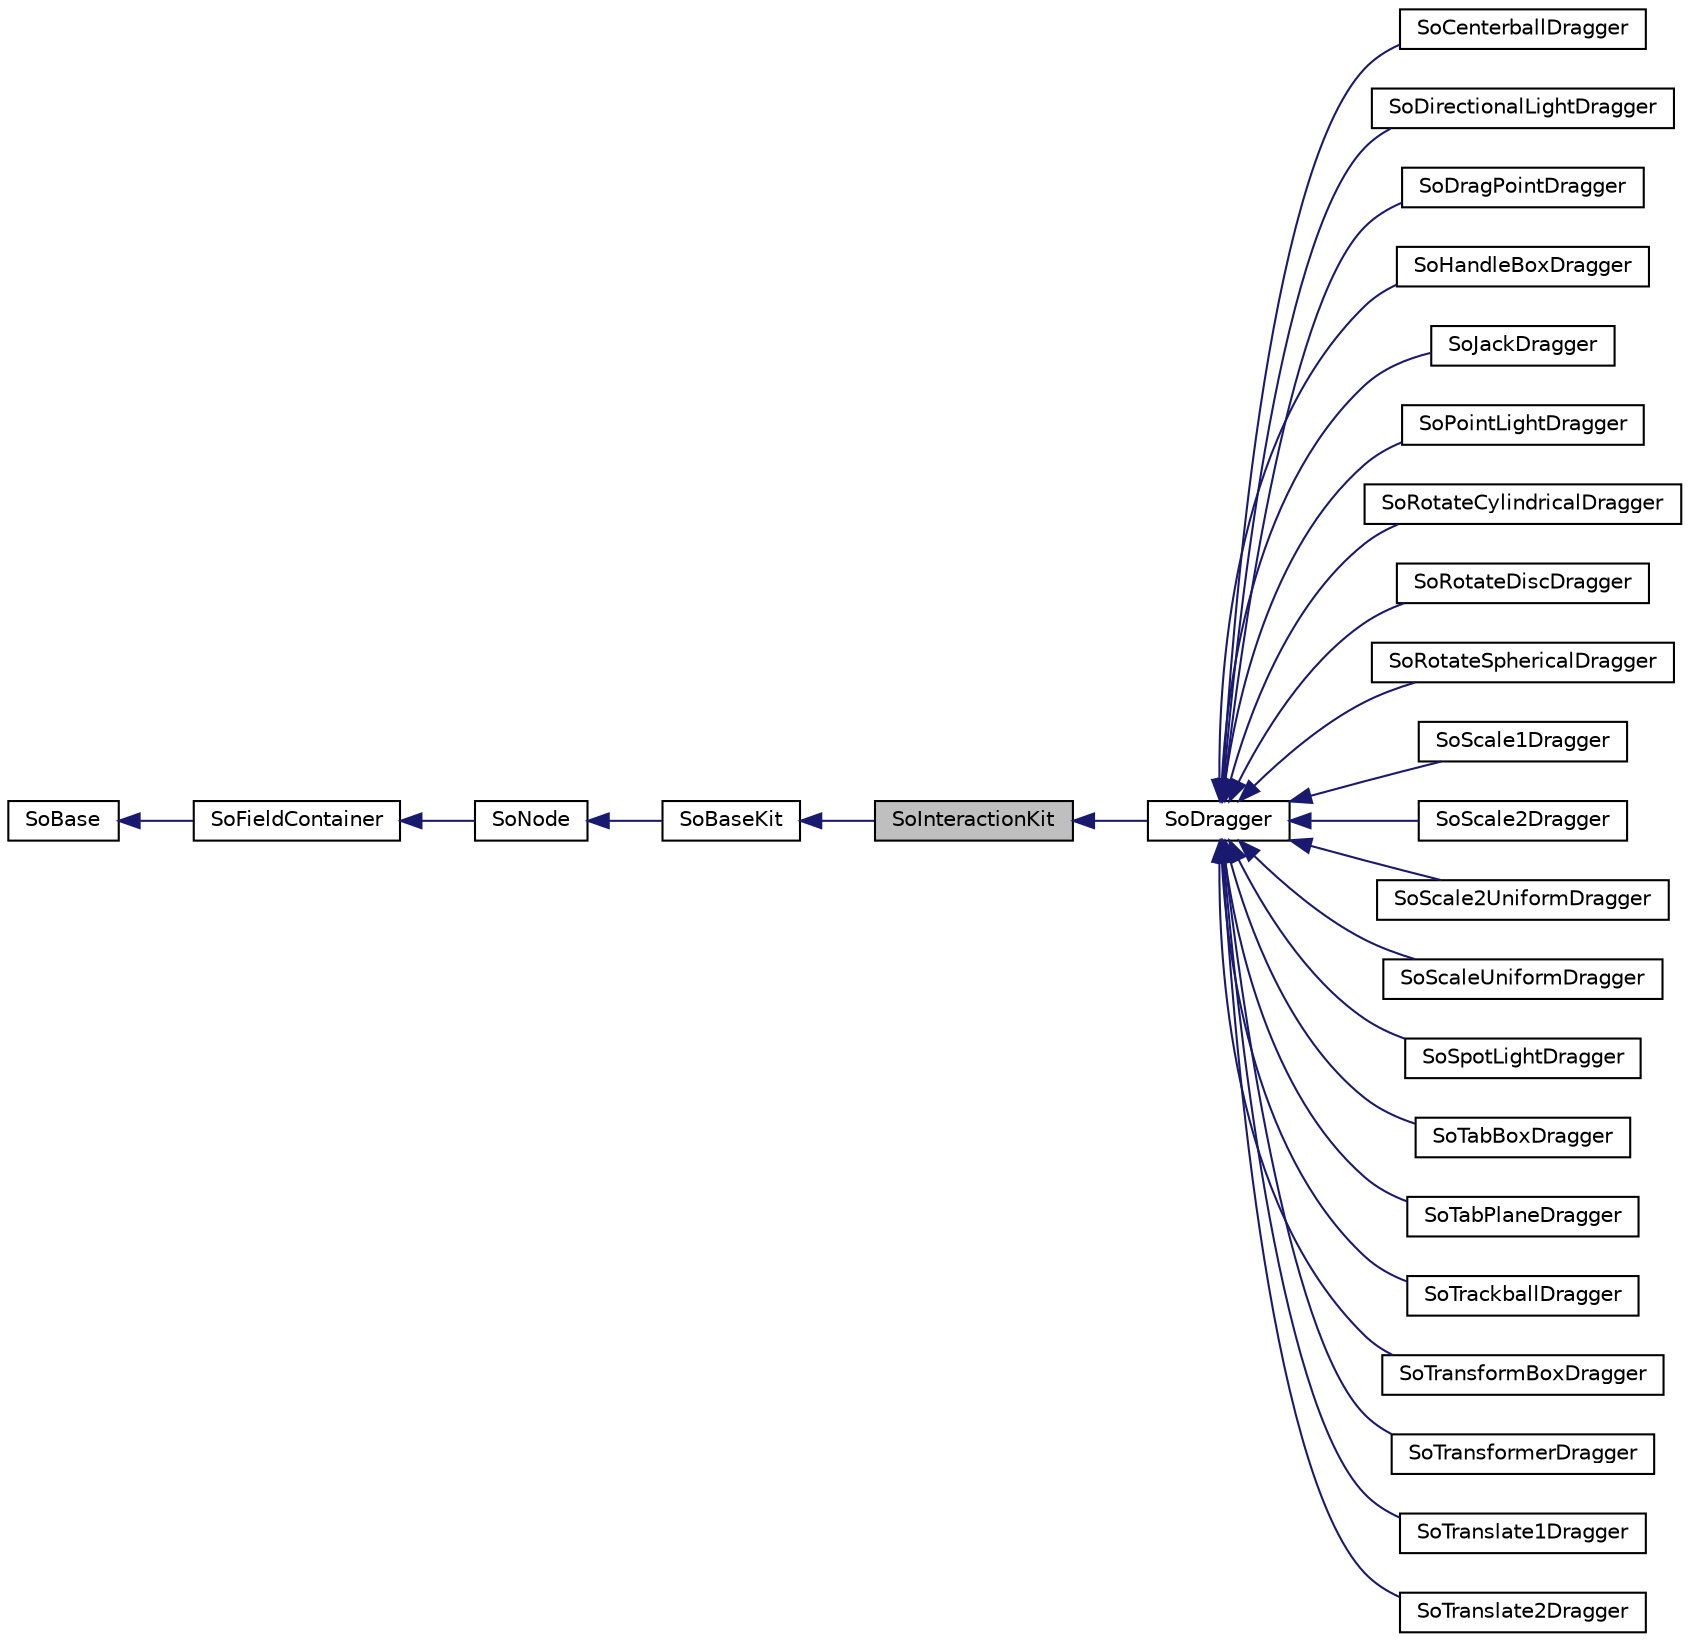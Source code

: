 digraph "SoInteractionKit"
{
 // LATEX_PDF_SIZE
  edge [fontname="Helvetica",fontsize="10",labelfontname="Helvetica",labelfontsize="10"];
  node [fontname="Helvetica",fontsize="10",shape=record];
  rankdir="LR";
  Node1 [label="SoInteractionKit",height=0.2,width=0.4,color="black", fillcolor="grey75", style="filled", fontcolor="black",tooltip=" "];
  Node2 -> Node1 [dir="back",color="midnightblue",fontsize="10",style="solid",fontname="Helvetica"];
  Node2 [label="SoBaseKit",height=0.2,width=0.4,color="black", fillcolor="white", style="filled",URL="$classSoBaseKit.html",tooltip=" "];
  Node3 -> Node2 [dir="back",color="midnightblue",fontsize="10",style="solid",fontname="Helvetica"];
  Node3 [label="SoNode",height=0.2,width=0.4,color="black", fillcolor="white", style="filled",URL="$classSoNode.html",tooltip="The SoNode class is the base class for nodes used in scene graphs."];
  Node4 -> Node3 [dir="back",color="midnightblue",fontsize="10",style="solid",fontname="Helvetica"];
  Node4 [label="SoFieldContainer",height=0.2,width=0.4,color="black", fillcolor="white", style="filled",URL="$classSoFieldContainer.html",tooltip="The SoFieldContainer class is a base class for all classes that contain fields."];
  Node5 -> Node4 [dir="back",color="midnightblue",fontsize="10",style="solid",fontname="Helvetica"];
  Node5 [label="SoBase",height=0.2,width=0.4,color="black", fillcolor="white", style="filled",URL="$classSoBase.html",tooltip="The SoBase class is the top-level superclass for a number of class-hierarchies."];
  Node1 -> Node6 [dir="back",color="midnightblue",fontsize="10",style="solid",fontname="Helvetica"];
  Node6 [label="SoDragger",height=0.2,width=0.4,color="black", fillcolor="white", style="filled",URL="$classSoDragger.html",tooltip=" "];
  Node6 -> Node7 [dir="back",color="midnightblue",fontsize="10",style="solid",fontname="Helvetica"];
  Node7 [label="SoCenterballDragger",height=0.2,width=0.4,color="black", fillcolor="white", style="filled",URL="$classSoCenterballDragger.html",tooltip=" "];
  Node6 -> Node8 [dir="back",color="midnightblue",fontsize="10",style="solid",fontname="Helvetica"];
  Node8 [label="SoDirectionalLightDragger",height=0.2,width=0.4,color="black", fillcolor="white", style="filled",URL="$classSoDirectionalLightDragger.html",tooltip=" "];
  Node6 -> Node9 [dir="back",color="midnightblue",fontsize="10",style="solid",fontname="Helvetica"];
  Node9 [label="SoDragPointDragger",height=0.2,width=0.4,color="black", fillcolor="white", style="filled",URL="$classSoDragPointDragger.html",tooltip=" "];
  Node6 -> Node10 [dir="back",color="midnightblue",fontsize="10",style="solid",fontname="Helvetica"];
  Node10 [label="SoHandleBoxDragger",height=0.2,width=0.4,color="black", fillcolor="white", style="filled",URL="$classSoHandleBoxDragger.html",tooltip=" "];
  Node6 -> Node11 [dir="back",color="midnightblue",fontsize="10",style="solid",fontname="Helvetica"];
  Node11 [label="SoJackDragger",height=0.2,width=0.4,color="black", fillcolor="white", style="filled",URL="$classSoJackDragger.html",tooltip=" "];
  Node6 -> Node12 [dir="back",color="midnightblue",fontsize="10",style="solid",fontname="Helvetica"];
  Node12 [label="SoPointLightDragger",height=0.2,width=0.4,color="black", fillcolor="white", style="filled",URL="$classSoPointLightDragger.html",tooltip=" "];
  Node6 -> Node13 [dir="back",color="midnightblue",fontsize="10",style="solid",fontname="Helvetica"];
  Node13 [label="SoRotateCylindricalDragger",height=0.2,width=0.4,color="black", fillcolor="white", style="filled",URL="$classSoRotateCylindricalDragger.html",tooltip=" "];
  Node6 -> Node14 [dir="back",color="midnightblue",fontsize="10",style="solid",fontname="Helvetica"];
  Node14 [label="SoRotateDiscDragger",height=0.2,width=0.4,color="black", fillcolor="white", style="filled",URL="$classSoRotateDiscDragger.html",tooltip=" "];
  Node6 -> Node15 [dir="back",color="midnightblue",fontsize="10",style="solid",fontname="Helvetica"];
  Node15 [label="SoRotateSphericalDragger",height=0.2,width=0.4,color="black", fillcolor="white", style="filled",URL="$classSoRotateSphericalDragger.html",tooltip=" "];
  Node6 -> Node16 [dir="back",color="midnightblue",fontsize="10",style="solid",fontname="Helvetica"];
  Node16 [label="SoScale1Dragger",height=0.2,width=0.4,color="black", fillcolor="white", style="filled",URL="$classSoScale1Dragger.html",tooltip=" "];
  Node6 -> Node17 [dir="back",color="midnightblue",fontsize="10",style="solid",fontname="Helvetica"];
  Node17 [label="SoScale2Dragger",height=0.2,width=0.4,color="black", fillcolor="white", style="filled",URL="$classSoScale2Dragger.html",tooltip=" "];
  Node6 -> Node18 [dir="back",color="midnightblue",fontsize="10",style="solid",fontname="Helvetica"];
  Node18 [label="SoScale2UniformDragger",height=0.2,width=0.4,color="black", fillcolor="white", style="filled",URL="$classSoScale2UniformDragger.html",tooltip=" "];
  Node6 -> Node19 [dir="back",color="midnightblue",fontsize="10",style="solid",fontname="Helvetica"];
  Node19 [label="SoScaleUniformDragger",height=0.2,width=0.4,color="black", fillcolor="white", style="filled",URL="$classSoScaleUniformDragger.html",tooltip=" "];
  Node6 -> Node20 [dir="back",color="midnightblue",fontsize="10",style="solid",fontname="Helvetica"];
  Node20 [label="SoSpotLightDragger",height=0.2,width=0.4,color="black", fillcolor="white", style="filled",URL="$classSoSpotLightDragger.html",tooltip=" "];
  Node6 -> Node21 [dir="back",color="midnightblue",fontsize="10",style="solid",fontname="Helvetica"];
  Node21 [label="SoTabBoxDragger",height=0.2,width=0.4,color="black", fillcolor="white", style="filled",URL="$classSoTabBoxDragger.html",tooltip=" "];
  Node6 -> Node22 [dir="back",color="midnightblue",fontsize="10",style="solid",fontname="Helvetica"];
  Node22 [label="SoTabPlaneDragger",height=0.2,width=0.4,color="black", fillcolor="white", style="filled",URL="$classSoTabPlaneDragger.html",tooltip=" "];
  Node6 -> Node23 [dir="back",color="midnightblue",fontsize="10",style="solid",fontname="Helvetica"];
  Node23 [label="SoTrackballDragger",height=0.2,width=0.4,color="black", fillcolor="white", style="filled",URL="$classSoTrackballDragger.html",tooltip=" "];
  Node6 -> Node24 [dir="back",color="midnightblue",fontsize="10",style="solid",fontname="Helvetica"];
  Node24 [label="SoTransformBoxDragger",height=0.2,width=0.4,color="black", fillcolor="white", style="filled",URL="$classSoTransformBoxDragger.html",tooltip=" "];
  Node6 -> Node25 [dir="back",color="midnightblue",fontsize="10",style="solid",fontname="Helvetica"];
  Node25 [label="SoTransformerDragger",height=0.2,width=0.4,color="black", fillcolor="white", style="filled",URL="$classSoTransformerDragger.html",tooltip=" "];
  Node6 -> Node26 [dir="back",color="midnightblue",fontsize="10",style="solid",fontname="Helvetica"];
  Node26 [label="SoTranslate1Dragger",height=0.2,width=0.4,color="black", fillcolor="white", style="filled",URL="$classSoTranslate1Dragger.html",tooltip=" "];
  Node6 -> Node27 [dir="back",color="midnightblue",fontsize="10",style="solid",fontname="Helvetica"];
  Node27 [label="SoTranslate2Dragger",height=0.2,width=0.4,color="black", fillcolor="white", style="filled",URL="$classSoTranslate2Dragger.html",tooltip=" "];
}
